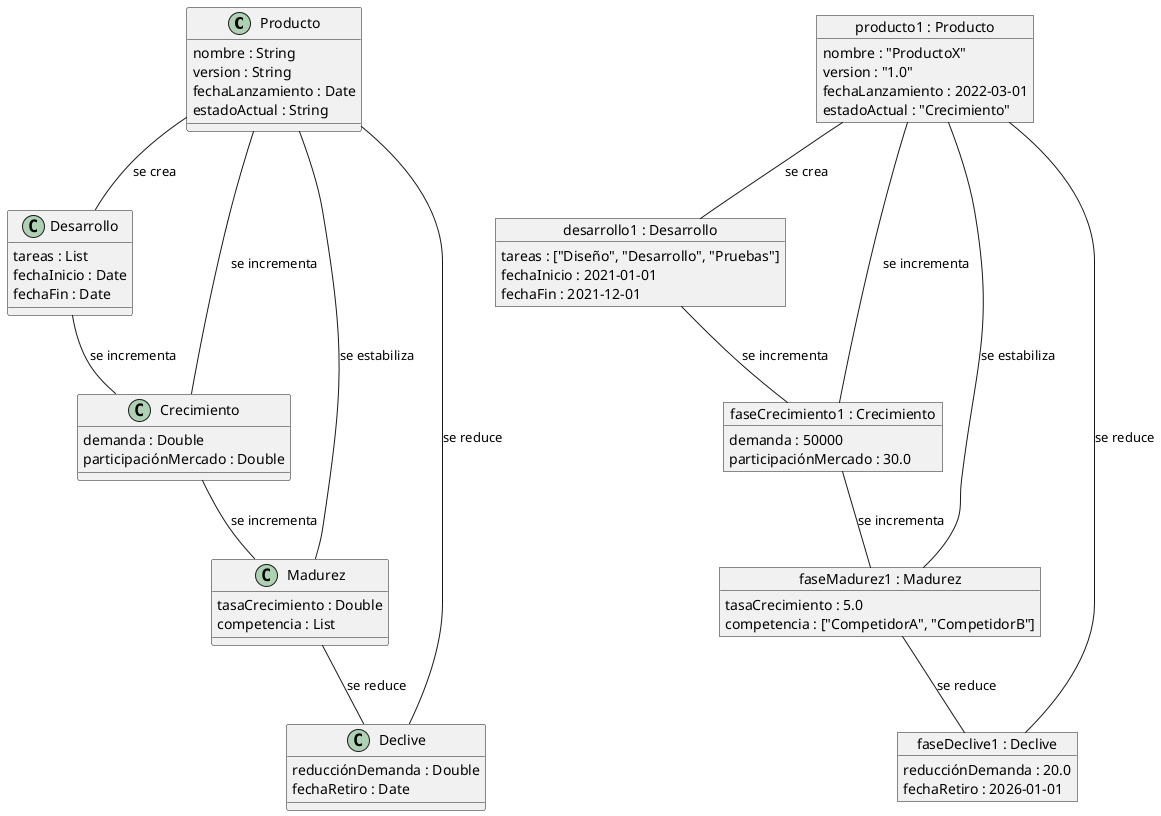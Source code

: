 @startuml
class "Producto" {
  nombre : String
  version : String
  fechaLanzamiento : Date
  estadoActual : String
}

class "Desarrollo" {
  tareas : List
  fechaInicio : Date
  fechaFin : Date
}

class "Crecimiento" {
  demanda : Double
  participaciónMercado : Double
}

class "Madurez" {
  tasaCrecimiento : Double
  competencia : List
}

class "Declive" {
  reducciónDemanda : Double
  fechaRetiro : Date
}

Producto -- Desarrollo : se crea
Producto -- Crecimiento : se incrementa
Desarrollo -- Crecimiento : se incrementa
Producto -- Madurez : se estabiliza
Crecimiento -- Madurez : se incrementa
Madurez -- Declive : se reduce
Producto -- Declive : se reduce

' Instancias de los objetos

Object "producto1 : Producto" as producto1 {
  nombre : "ProductoX"
  version : "1.0"
  fechaLanzamiento : 2022-03-01
  estadoActual : "Crecimiento"
}

Object "desarrollo1 : Desarrollo" as desarrollo1 {
  tareas : ["Diseño", "Desarrollo", "Pruebas"]
  fechaInicio : 2021-01-01
  fechaFin : 2021-12-01
}

Object "faseCrecimiento1 : Crecimiento" as crecimiento1 {
  demanda : 50000
  participaciónMercado : 30.0
}

Object "faseMadurez1 : Madurez" as madurez1 {
  tasaCrecimiento : 5.0
  competencia : ["CompetidorA", "CompetidorB"]
}

Object "faseDeclive1 : Declive" as declive1 {
  reducciónDemanda : 20.0
  fechaRetiro : 2026-01-01
}

' Relaciones entre instancias

producto1 -- desarrollo1 : se crea
producto1 -- crecimiento1 : se incrementa
desarrollo1 -- crecimiento1 : se incrementa
producto1 -- madurez1 : se estabiliza
crecimiento1 -- madurez1 : se incrementa
madurez1 -- declive1 : se reduce
producto1 -- declive1 : se reduce

@enduml